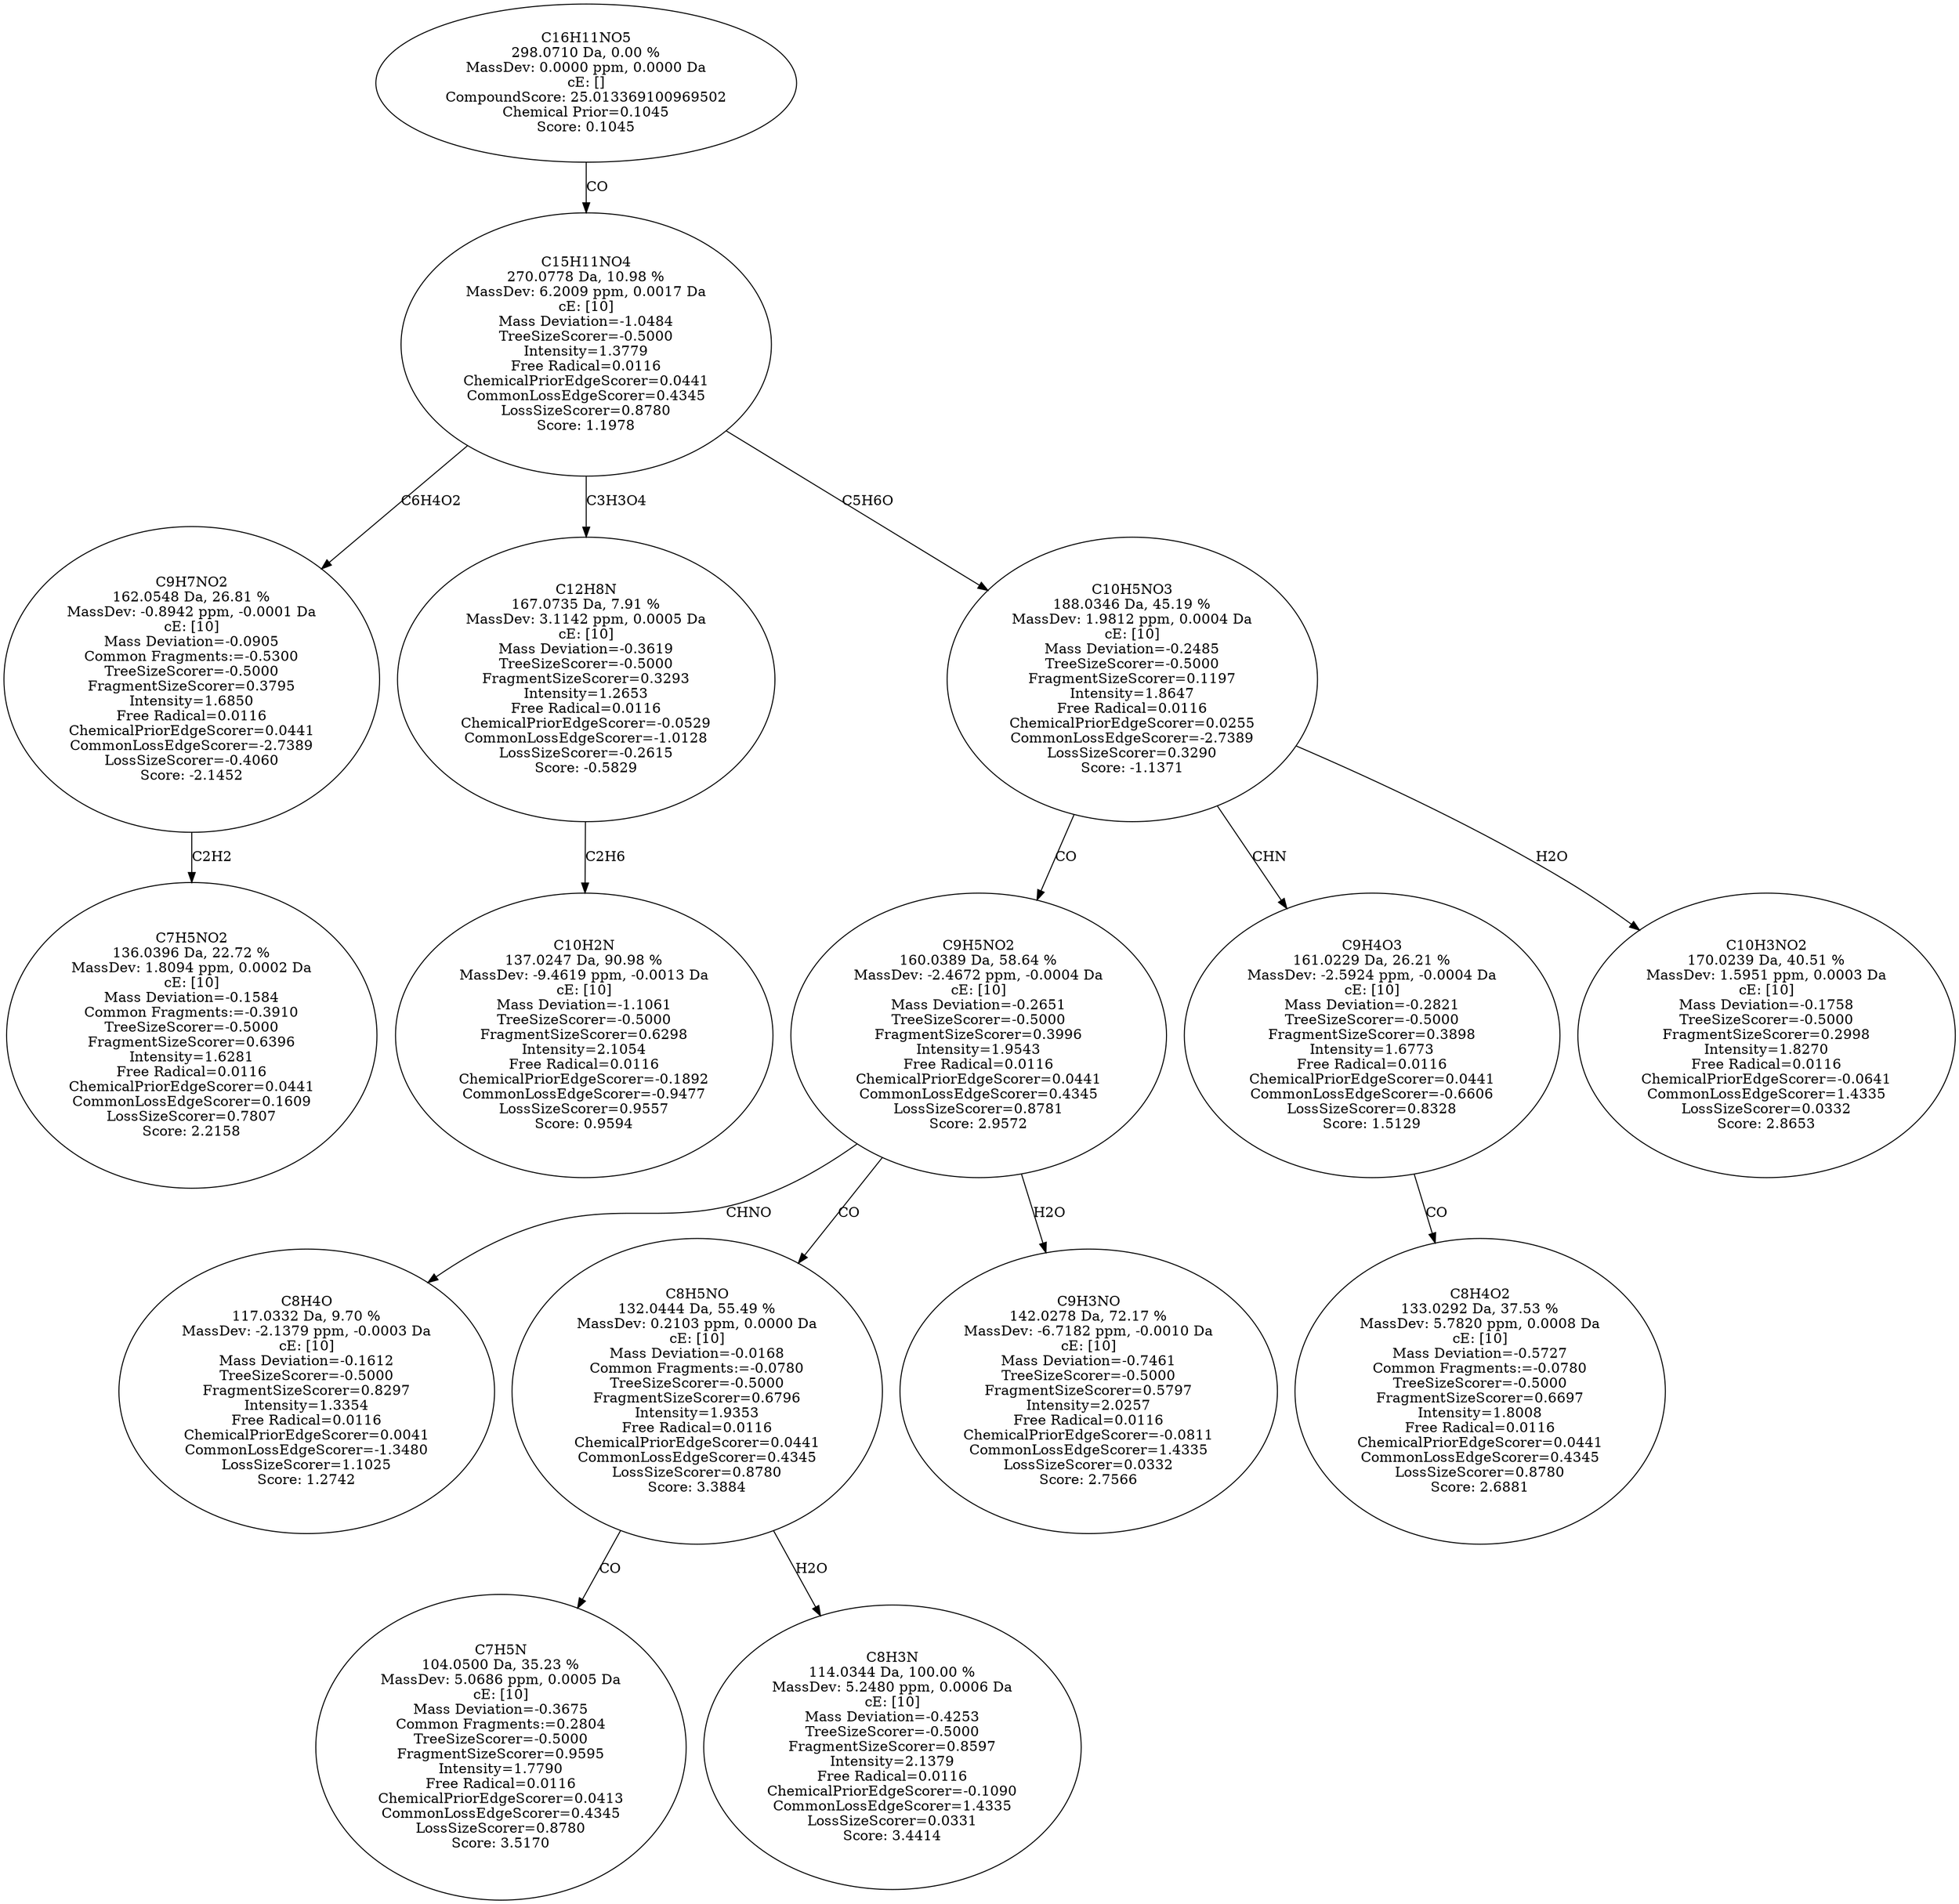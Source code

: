 strict digraph {
v1 [label="C7H5NO2\n136.0396 Da, 22.72 %\nMassDev: 1.8094 ppm, 0.0002 Da\ncE: [10]\nMass Deviation=-0.1584\nCommon Fragments:=-0.3910\nTreeSizeScorer=-0.5000\nFragmentSizeScorer=0.6396\nIntensity=1.6281\nFree Radical=0.0116\nChemicalPriorEdgeScorer=0.0441\nCommonLossEdgeScorer=0.1609\nLossSizeScorer=0.7807\nScore: 2.2158"];
v2 [label="C9H7NO2\n162.0548 Da, 26.81 %\nMassDev: -0.8942 ppm, -0.0001 Da\ncE: [10]\nMass Deviation=-0.0905\nCommon Fragments:=-0.5300\nTreeSizeScorer=-0.5000\nFragmentSizeScorer=0.3795\nIntensity=1.6850\nFree Radical=0.0116\nChemicalPriorEdgeScorer=0.0441\nCommonLossEdgeScorer=-2.7389\nLossSizeScorer=-0.4060\nScore: -2.1452"];
v3 [label="C10H2N\n137.0247 Da, 90.98 %\nMassDev: -9.4619 ppm, -0.0013 Da\ncE: [10]\nMass Deviation=-1.1061\nTreeSizeScorer=-0.5000\nFragmentSizeScorer=0.6298\nIntensity=2.1054\nFree Radical=0.0116\nChemicalPriorEdgeScorer=-0.1892\nCommonLossEdgeScorer=-0.9477\nLossSizeScorer=0.9557\nScore: 0.9594"];
v4 [label="C12H8N\n167.0735 Da, 7.91 %\nMassDev: 3.1142 ppm, 0.0005 Da\ncE: [10]\nMass Deviation=-0.3619\nTreeSizeScorer=-0.5000\nFragmentSizeScorer=0.3293\nIntensity=1.2653\nFree Radical=0.0116\nChemicalPriorEdgeScorer=-0.0529\nCommonLossEdgeScorer=-1.0128\nLossSizeScorer=-0.2615\nScore: -0.5829"];
v5 [label="C8H4O\n117.0332 Da, 9.70 %\nMassDev: -2.1379 ppm, -0.0003 Da\ncE: [10]\nMass Deviation=-0.1612\nTreeSizeScorer=-0.5000\nFragmentSizeScorer=0.8297\nIntensity=1.3354\nFree Radical=0.0116\nChemicalPriorEdgeScorer=0.0041\nCommonLossEdgeScorer=-1.3480\nLossSizeScorer=1.1025\nScore: 1.2742"];
v6 [label="C7H5N\n104.0500 Da, 35.23 %\nMassDev: 5.0686 ppm, 0.0005 Da\ncE: [10]\nMass Deviation=-0.3675\nCommon Fragments:=0.2804\nTreeSizeScorer=-0.5000\nFragmentSizeScorer=0.9595\nIntensity=1.7790\nFree Radical=0.0116\nChemicalPriorEdgeScorer=0.0413\nCommonLossEdgeScorer=0.4345\nLossSizeScorer=0.8780\nScore: 3.5170"];
v7 [label="C8H3N\n114.0344 Da, 100.00 %\nMassDev: 5.2480 ppm, 0.0006 Da\ncE: [10]\nMass Deviation=-0.4253\nTreeSizeScorer=-0.5000\nFragmentSizeScorer=0.8597\nIntensity=2.1379\nFree Radical=0.0116\nChemicalPriorEdgeScorer=-0.1090\nCommonLossEdgeScorer=1.4335\nLossSizeScorer=0.0331\nScore: 3.4414"];
v8 [label="C8H5NO\n132.0444 Da, 55.49 %\nMassDev: 0.2103 ppm, 0.0000 Da\ncE: [10]\nMass Deviation=-0.0168\nCommon Fragments:=-0.0780\nTreeSizeScorer=-0.5000\nFragmentSizeScorer=0.6796\nIntensity=1.9353\nFree Radical=0.0116\nChemicalPriorEdgeScorer=0.0441\nCommonLossEdgeScorer=0.4345\nLossSizeScorer=0.8780\nScore: 3.3884"];
v9 [label="C9H3NO\n142.0278 Da, 72.17 %\nMassDev: -6.7182 ppm, -0.0010 Da\ncE: [10]\nMass Deviation=-0.7461\nTreeSizeScorer=-0.5000\nFragmentSizeScorer=0.5797\nIntensity=2.0257\nFree Radical=0.0116\nChemicalPriorEdgeScorer=-0.0811\nCommonLossEdgeScorer=1.4335\nLossSizeScorer=0.0332\nScore: 2.7566"];
v10 [label="C9H5NO2\n160.0389 Da, 58.64 %\nMassDev: -2.4672 ppm, -0.0004 Da\ncE: [10]\nMass Deviation=-0.2651\nTreeSizeScorer=-0.5000\nFragmentSizeScorer=0.3996\nIntensity=1.9543\nFree Radical=0.0116\nChemicalPriorEdgeScorer=0.0441\nCommonLossEdgeScorer=0.4345\nLossSizeScorer=0.8781\nScore: 2.9572"];
v11 [label="C8H4O2\n133.0292 Da, 37.53 %\nMassDev: 5.7820 ppm, 0.0008 Da\ncE: [10]\nMass Deviation=-0.5727\nCommon Fragments:=-0.0780\nTreeSizeScorer=-0.5000\nFragmentSizeScorer=0.6697\nIntensity=1.8008\nFree Radical=0.0116\nChemicalPriorEdgeScorer=0.0441\nCommonLossEdgeScorer=0.4345\nLossSizeScorer=0.8780\nScore: 2.6881"];
v12 [label="C9H4O3\n161.0229 Da, 26.21 %\nMassDev: -2.5924 ppm, -0.0004 Da\ncE: [10]\nMass Deviation=-0.2821\nTreeSizeScorer=-0.5000\nFragmentSizeScorer=0.3898\nIntensity=1.6773\nFree Radical=0.0116\nChemicalPriorEdgeScorer=0.0441\nCommonLossEdgeScorer=-0.6606\nLossSizeScorer=0.8328\nScore: 1.5129"];
v13 [label="C10H3NO2\n170.0239 Da, 40.51 %\nMassDev: 1.5951 ppm, 0.0003 Da\ncE: [10]\nMass Deviation=-0.1758\nTreeSizeScorer=-0.5000\nFragmentSizeScorer=0.2998\nIntensity=1.8270\nFree Radical=0.0116\nChemicalPriorEdgeScorer=-0.0641\nCommonLossEdgeScorer=1.4335\nLossSizeScorer=0.0332\nScore: 2.8653"];
v14 [label="C10H5NO3\n188.0346 Da, 45.19 %\nMassDev: 1.9812 ppm, 0.0004 Da\ncE: [10]\nMass Deviation=-0.2485\nTreeSizeScorer=-0.5000\nFragmentSizeScorer=0.1197\nIntensity=1.8647\nFree Radical=0.0116\nChemicalPriorEdgeScorer=0.0255\nCommonLossEdgeScorer=-2.7389\nLossSizeScorer=0.3290\nScore: -1.1371"];
v15 [label="C15H11NO4\n270.0778 Da, 10.98 %\nMassDev: 6.2009 ppm, 0.0017 Da\ncE: [10]\nMass Deviation=-1.0484\nTreeSizeScorer=-0.5000\nIntensity=1.3779\nFree Radical=0.0116\nChemicalPriorEdgeScorer=0.0441\nCommonLossEdgeScorer=0.4345\nLossSizeScorer=0.8780\nScore: 1.1978"];
v16 [label="C16H11NO5\n298.0710 Da, 0.00 %\nMassDev: 0.0000 ppm, 0.0000 Da\ncE: []\nCompoundScore: 25.013369100969502\nChemical Prior=0.1045\nScore: 0.1045"];
v2 -> v1 [label="C2H2"];
v15 -> v2 [label="C6H4O2"];
v4 -> v3 [label="C2H6"];
v15 -> v4 [label="C3H3O4"];
v10 -> v5 [label="CHNO"];
v8 -> v6 [label="CO"];
v8 -> v7 [label="H2O"];
v10 -> v8 [label="CO"];
v10 -> v9 [label="H2O"];
v14 -> v10 [label="CO"];
v12 -> v11 [label="CO"];
v14 -> v12 [label="CHN"];
v14 -> v13 [label="H2O"];
v15 -> v14 [label="C5H6O"];
v16 -> v15 [label="CO"];
}